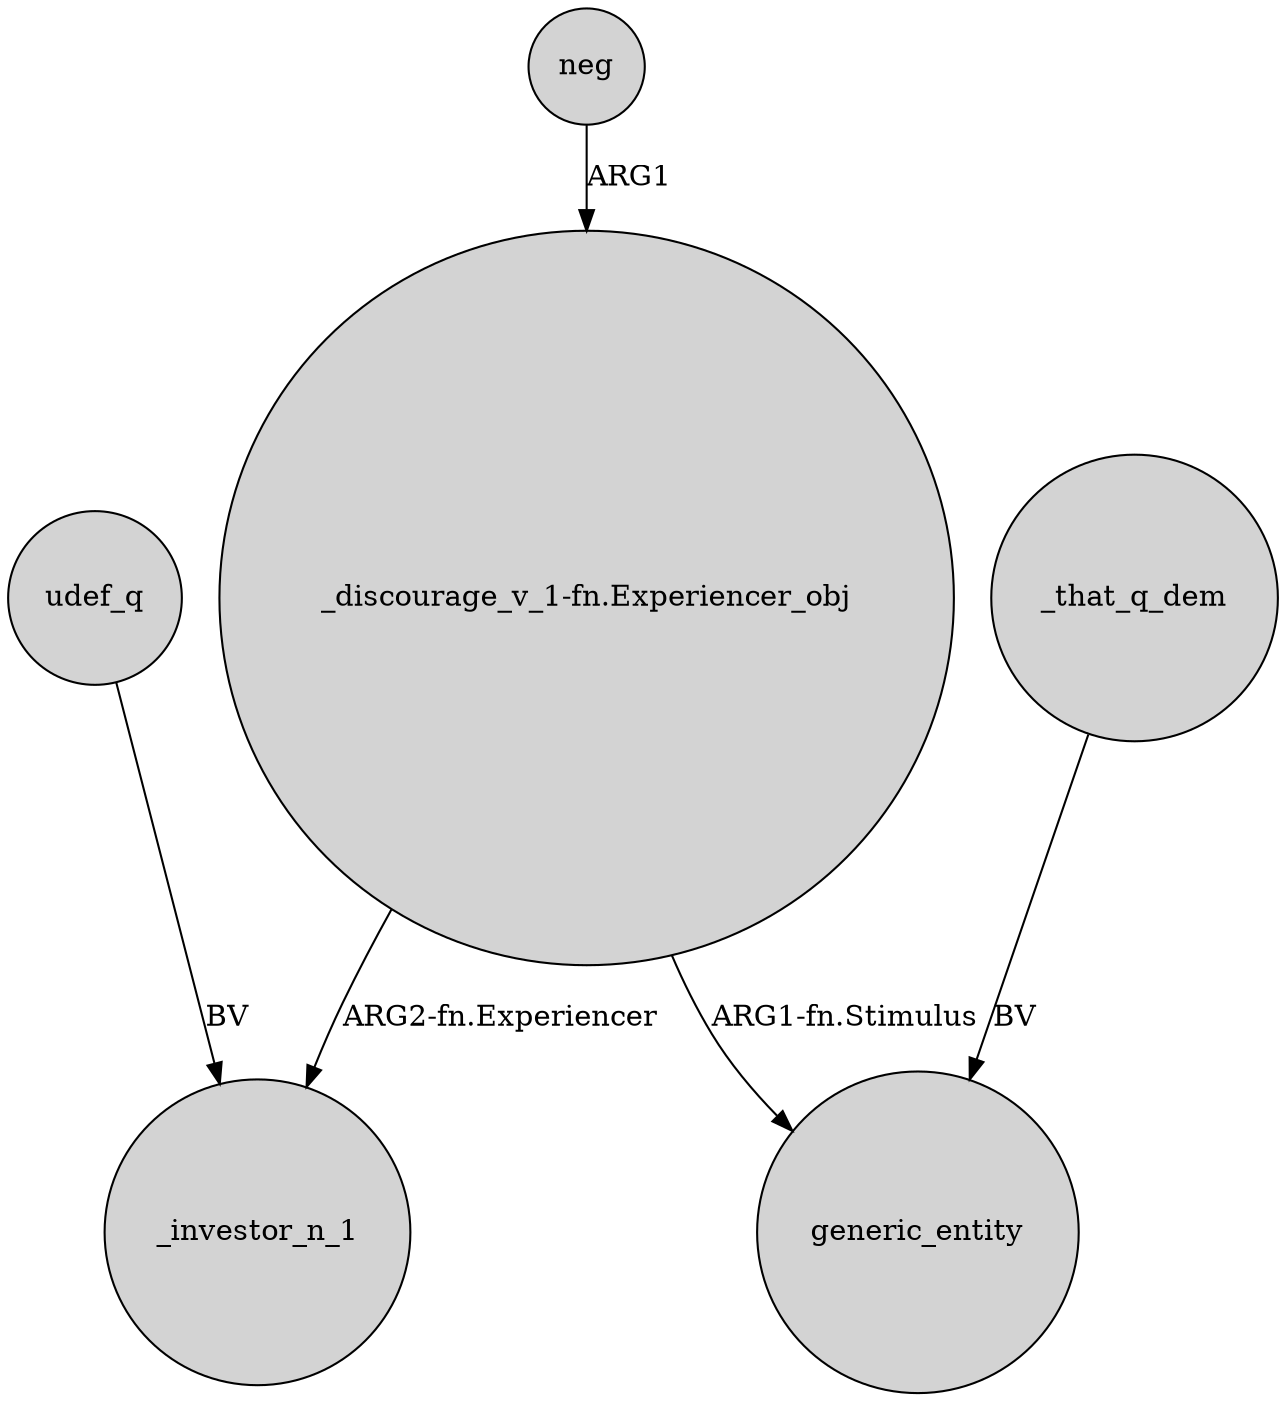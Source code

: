 digraph {
	node [shape=circle style=filled]
	"_discourage_v_1-fn.Experiencer_obj" -> _investor_n_1 [label="ARG2-fn.Experiencer"]
	"_discourage_v_1-fn.Experiencer_obj" -> generic_entity [label="ARG1-fn.Stimulus"]
	udef_q -> _investor_n_1 [label=BV]
	_that_q_dem -> generic_entity [label=BV]
	neg -> "_discourage_v_1-fn.Experiencer_obj" [label=ARG1]
}
